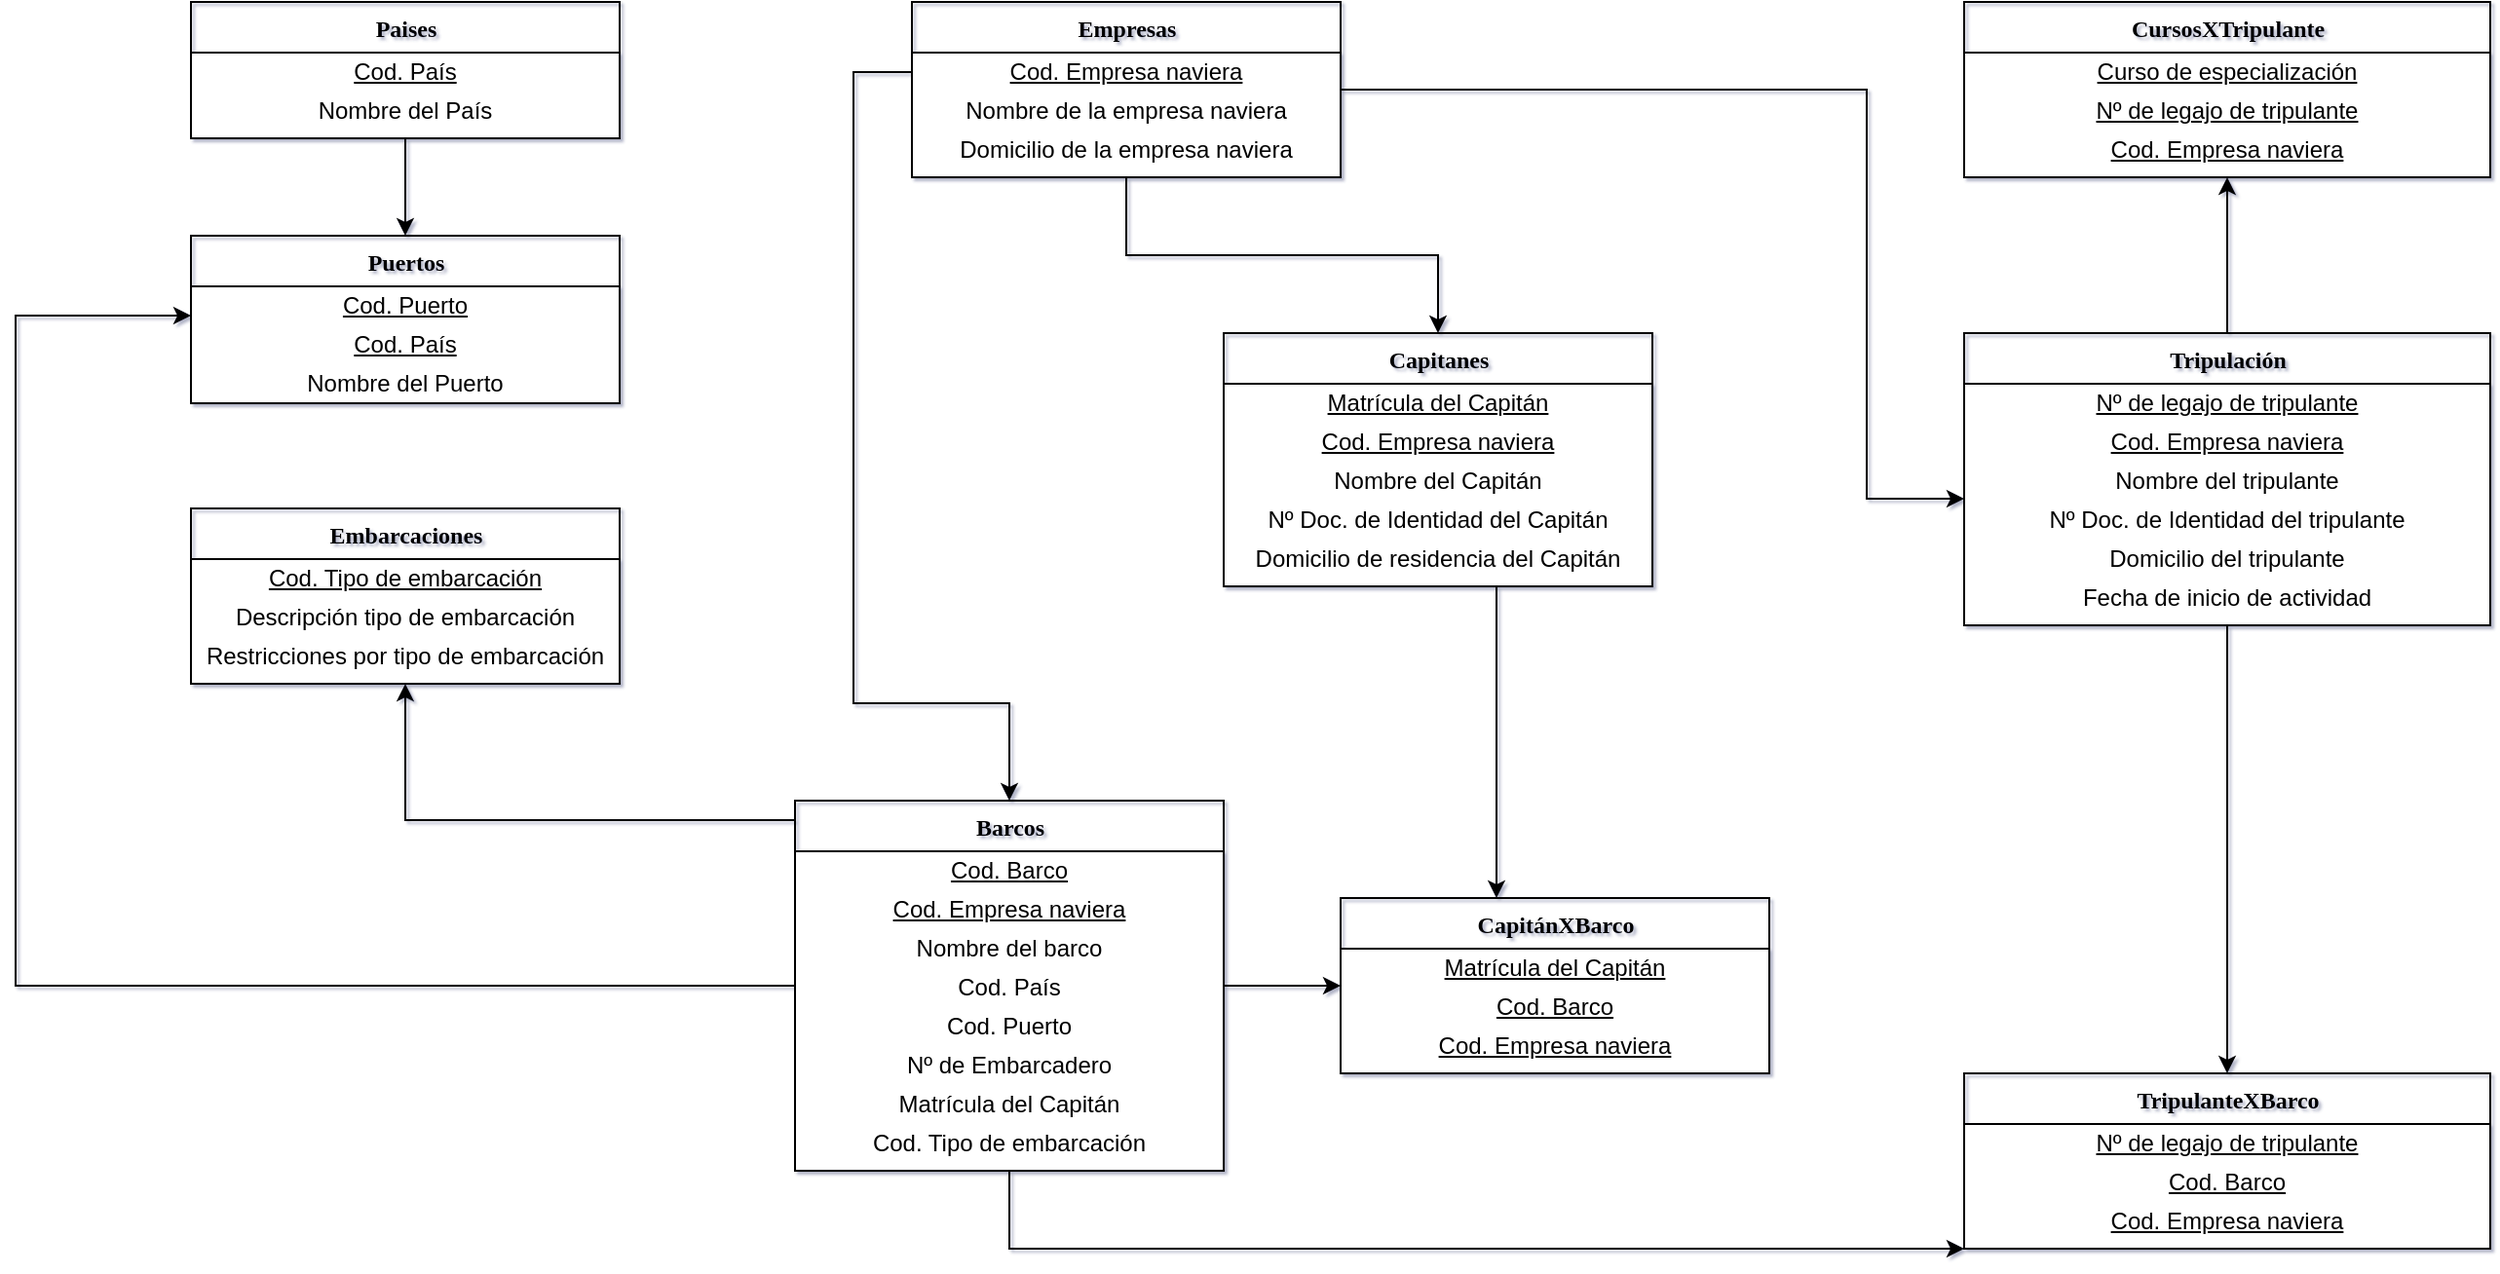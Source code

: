 <mxfile version="14.6.0" type="github">
  <diagram name="Page-1" id="9f46799a-70d6-7492-0946-bef42562c5a5">
    <mxGraphModel dx="1822" dy="1102" grid="1" gridSize="10" guides="1" tooltips="1" connect="1" arrows="1" fold="1" page="0" pageScale="1" pageWidth="1100" pageHeight="850" background="none" math="0" shadow="1">
      <root>
        <mxCell id="0" />
        <mxCell id="1" parent="0" />
        <mxCell id="zB6mvrpmHN6nT2XwH0zi-118" value="" style="edgeStyle=orthogonalEdgeStyle;rounded=0;orthogonalLoop=1;jettySize=auto;html=1;" parent="1" source="78961159f06e98e8-56" target="zB6mvrpmHN6nT2XwH0zi-104" edge="1">
          <mxGeometry relative="1" as="geometry">
            <Array as="points">
              <mxPoint x="-40" y="380" />
              <mxPoint x="-180" y="380" />
            </Array>
          </mxGeometry>
        </mxCell>
        <mxCell id="YVqhGgk2R8orw7_IlymR-1" style="edgeStyle=orthogonalEdgeStyle;rounded=0;orthogonalLoop=1;jettySize=auto;html=1;entryX=0;entryY=0.75;entryDx=0;entryDy=0;" edge="1" parent="1" source="78961159f06e98e8-56" target="zB6mvrpmHN6nT2XwH0zi-99">
          <mxGeometry relative="1" as="geometry">
            <Array as="points">
              <mxPoint x="-380" y="465" />
              <mxPoint x="-380" y="121" />
            </Array>
          </mxGeometry>
        </mxCell>
        <mxCell id="YVqhGgk2R8orw7_IlymR-30" style="edgeStyle=orthogonalEdgeStyle;rounded=0;orthogonalLoop=1;jettySize=auto;html=1;" edge="1" parent="1" source="78961159f06e98e8-56" target="YVqhGgk2R8orw7_IlymR-22">
          <mxGeometry relative="1" as="geometry" />
        </mxCell>
        <mxCell id="YVqhGgk2R8orw7_IlymR-40" style="edgeStyle=orthogonalEdgeStyle;rounded=0;orthogonalLoop=1;jettySize=auto;html=1;" edge="1" parent="1" source="78961159f06e98e8-56" target="YVqhGgk2R8orw7_IlymR-31">
          <mxGeometry relative="1" as="geometry">
            <Array as="points">
              <mxPoint x="130" y="600" />
            </Array>
          </mxGeometry>
        </mxCell>
        <mxCell id="78961159f06e98e8-56" value="Barcos" style="swimlane;html=1;fontStyle=1;align=center;verticalAlign=top;childLayout=stackLayout;horizontal=1;startSize=26;horizontalStack=0;resizeParent=1;resizeLast=0;collapsible=1;marginBottom=0;swimlaneFillColor=#ffffff;rounded=0;shadow=0;comic=0;labelBackgroundColor=none;strokeWidth=1;fillColor=none;fontFamily=Verdana;fontSize=12" parent="1" vertex="1">
          <mxGeometry x="20" y="370" width="220" height="190" as="geometry" />
        </mxCell>
        <mxCell id="zB6mvrpmHN6nT2XwH0zi-13" value="Cod. Barco" style="text;html=1;strokeColor=none;fillColor=none;align=center;verticalAlign=middle;whiteSpace=wrap;rounded=0;fontStyle=4" parent="78961159f06e98e8-56" vertex="1">
          <mxGeometry y="26" width="220" height="20" as="geometry" />
        </mxCell>
        <mxCell id="zB6mvrpmHN6nT2XwH0zi-1" value="Cod. Empresa naviera" style="text;html=1;strokeColor=none;fillColor=none;align=center;verticalAlign=middle;whiteSpace=wrap;rounded=0;fontStyle=4" parent="78961159f06e98e8-56" vertex="1">
          <mxGeometry y="46" width="220" height="20" as="geometry" />
        </mxCell>
        <mxCell id="zB6mvrpmHN6nT2XwH0zi-4" value="Nombre del barco" style="text;html=1;strokeColor=none;fillColor=none;align=center;verticalAlign=middle;whiteSpace=wrap;rounded=0;" parent="78961159f06e98e8-56" vertex="1">
          <mxGeometry y="66" width="220" height="20" as="geometry" />
        </mxCell>
        <mxCell id="zB6mvrpmHN6nT2XwH0zi-5" value="Cod. País" style="text;html=1;strokeColor=none;fillColor=none;align=center;verticalAlign=middle;whiteSpace=wrap;rounded=0;" parent="78961159f06e98e8-56" vertex="1">
          <mxGeometry y="86" width="220" height="20" as="geometry" />
        </mxCell>
        <mxCell id="zB6mvrpmHN6nT2XwH0zi-7" value="Cod. Puerto" style="text;html=1;strokeColor=none;fillColor=none;align=center;verticalAlign=middle;whiteSpace=wrap;rounded=0;" parent="78961159f06e98e8-56" vertex="1">
          <mxGeometry y="106" width="220" height="20" as="geometry" />
        </mxCell>
        <mxCell id="zB6mvrpmHN6nT2XwH0zi-9" value="Nº de Embarcadero" style="text;html=1;strokeColor=none;fillColor=none;align=center;verticalAlign=middle;whiteSpace=wrap;rounded=0;" parent="78961159f06e98e8-56" vertex="1">
          <mxGeometry y="126" width="220" height="20" as="geometry" />
        </mxCell>
        <mxCell id="zB6mvrpmHN6nT2XwH0zi-10" value="Matrícula del Capitán" style="text;html=1;strokeColor=none;fillColor=none;align=center;verticalAlign=middle;whiteSpace=wrap;rounded=0;" parent="78961159f06e98e8-56" vertex="1">
          <mxGeometry y="146" width="220" height="20" as="geometry" />
        </mxCell>
        <mxCell id="zB6mvrpmHN6nT2XwH0zi-15" value="Cod. Tipo de embarcación" style="text;html=1;strokeColor=none;fillColor=none;align=center;verticalAlign=middle;whiteSpace=wrap;rounded=0;" parent="78961159f06e98e8-56" vertex="1">
          <mxGeometry y="166" width="220" height="20" as="geometry" />
        </mxCell>
        <mxCell id="zB6mvrpmHN6nT2XwH0zi-122" style="edgeStyle=orthogonalEdgeStyle;rounded=0;orthogonalLoop=1;jettySize=auto;html=1;" parent="1" source="78961159f06e98e8-69" target="zB6mvrpmHN6nT2XwH0zi-119" edge="1">
          <mxGeometry relative="1" as="geometry" />
        </mxCell>
        <mxCell id="YVqhGgk2R8orw7_IlymR-39" value="" style="edgeStyle=orthogonalEdgeStyle;rounded=0;orthogonalLoop=1;jettySize=auto;html=1;" edge="1" parent="1" source="78961159f06e98e8-69" target="YVqhGgk2R8orw7_IlymR-31">
          <mxGeometry relative="1" as="geometry" />
        </mxCell>
        <mxCell id="78961159f06e98e8-69" value="Tripulación" style="swimlane;html=1;fontStyle=1;align=center;verticalAlign=top;childLayout=stackLayout;horizontal=1;startSize=26;horizontalStack=0;resizeParent=1;resizeLast=0;collapsible=1;marginBottom=0;swimlaneFillColor=#ffffff;rounded=0;shadow=0;comic=0;labelBackgroundColor=none;strokeWidth=1;fillColor=none;fontFamily=Verdana;fontSize=12" parent="1" vertex="1">
          <mxGeometry x="620" y="130" width="270" height="150" as="geometry" />
        </mxCell>
        <mxCell id="zB6mvrpmHN6nT2XwH0zi-24" value="Nº de legajo de tripulante" style="text;html=1;strokeColor=none;fillColor=none;align=center;verticalAlign=middle;whiteSpace=wrap;rounded=0;fontStyle=4" parent="78961159f06e98e8-69" vertex="1">
          <mxGeometry y="26" width="270" height="20" as="geometry" />
        </mxCell>
        <mxCell id="zB6mvrpmHN6nT2XwH0zi-22" value="&lt;span&gt;Cod. Empresa naviera&lt;/span&gt;" style="text;html=1;strokeColor=none;fillColor=none;align=center;verticalAlign=middle;whiteSpace=wrap;rounded=0;fontStyle=4" parent="78961159f06e98e8-69" vertex="1">
          <mxGeometry y="46" width="270" height="20" as="geometry" />
        </mxCell>
        <mxCell id="zB6mvrpmHN6nT2XwH0zi-25" value="Nombre del tripulante" style="text;html=1;strokeColor=none;fillColor=none;align=center;verticalAlign=middle;whiteSpace=wrap;rounded=0;" parent="78961159f06e98e8-69" vertex="1">
          <mxGeometry y="66" width="270" height="20" as="geometry" />
        </mxCell>
        <mxCell id="zB6mvrpmHN6nT2XwH0zi-26" value="Nº Doc. de Identidad del tripulante" style="text;html=1;strokeColor=none;fillColor=none;align=center;verticalAlign=middle;whiteSpace=wrap;rounded=0;" parent="78961159f06e98e8-69" vertex="1">
          <mxGeometry y="86" width="270" height="20" as="geometry" />
        </mxCell>
        <mxCell id="zB6mvrpmHN6nT2XwH0zi-27" value="Domicilio del tripulante" style="text;html=1;strokeColor=none;fillColor=none;align=center;verticalAlign=middle;whiteSpace=wrap;rounded=0;" parent="78961159f06e98e8-69" vertex="1">
          <mxGeometry y="106" width="270" height="20" as="geometry" />
        </mxCell>
        <mxCell id="zB6mvrpmHN6nT2XwH0zi-29" value="Fecha de inicio de actividad" style="text;html=1;strokeColor=none;fillColor=none;align=center;verticalAlign=middle;whiteSpace=wrap;rounded=0;" parent="78961159f06e98e8-69" vertex="1">
          <mxGeometry y="126" width="270" height="20" as="geometry" />
        </mxCell>
        <mxCell id="YVqhGgk2R8orw7_IlymR-17" style="edgeStyle=orthogonalEdgeStyle;rounded=0;orthogonalLoop=1;jettySize=auto;html=1;" edge="1" parent="1" source="zB6mvrpmHN6nT2XwH0zi-37" target="78961159f06e98e8-69">
          <mxGeometry relative="1" as="geometry">
            <Array as="points">
              <mxPoint x="570" y="5" />
              <mxPoint x="570" y="215" />
            </Array>
          </mxGeometry>
        </mxCell>
        <mxCell id="YVqhGgk2R8orw7_IlymR-20" style="edgeStyle=orthogonalEdgeStyle;rounded=0;orthogonalLoop=1;jettySize=auto;html=1;" edge="1" parent="1" source="zB6mvrpmHN6nT2XwH0zi-37" target="zB6mvrpmHN6nT2XwH0zi-132">
          <mxGeometry relative="1" as="geometry" />
        </mxCell>
        <mxCell id="zB6mvrpmHN6nT2XwH0zi-37" value="Empresas" style="swimlane;html=1;fontStyle=1;align=center;verticalAlign=top;childLayout=stackLayout;horizontal=1;startSize=26;horizontalStack=0;resizeParent=1;resizeLast=0;collapsible=1;marginBottom=0;swimlaneFillColor=#ffffff;rounded=0;shadow=0;comic=0;labelBackgroundColor=none;strokeWidth=1;fillColor=none;fontFamily=Verdana;fontSize=12" parent="1" vertex="1">
          <mxGeometry x="80" y="-40" width="220" height="90" as="geometry" />
        </mxCell>
        <mxCell id="zB6mvrpmHN6nT2XwH0zi-38" value="Cod. Empresa naviera" style="text;html=1;strokeColor=none;fillColor=none;align=center;verticalAlign=middle;whiteSpace=wrap;rounded=0;fontStyle=4" parent="zB6mvrpmHN6nT2XwH0zi-37" vertex="1">
          <mxGeometry y="26" width="220" height="20" as="geometry" />
        </mxCell>
        <mxCell id="zB6mvrpmHN6nT2XwH0zi-40" value="Nombre de la empresa naviera" style="text;html=1;strokeColor=none;fillColor=none;align=center;verticalAlign=middle;whiteSpace=wrap;rounded=0;" parent="zB6mvrpmHN6nT2XwH0zi-37" vertex="1">
          <mxGeometry y="46" width="220" height="20" as="geometry" />
        </mxCell>
        <mxCell id="zB6mvrpmHN6nT2XwH0zi-41" value="Domicilio de la empresa naviera" style="text;html=1;strokeColor=none;fillColor=none;align=center;verticalAlign=middle;whiteSpace=wrap;rounded=0;" parent="zB6mvrpmHN6nT2XwH0zi-37" vertex="1">
          <mxGeometry y="66" width="220" height="20" as="geometry" />
        </mxCell>
        <mxCell id="zB6mvrpmHN6nT2XwH0zi-101" value="" style="edgeStyle=orthogonalEdgeStyle;rounded=0;orthogonalLoop=1;jettySize=auto;html=1;" parent="1" source="zB6mvrpmHN6nT2XwH0zi-80" target="zB6mvrpmHN6nT2XwH0zi-98" edge="1">
          <mxGeometry relative="1" as="geometry" />
        </mxCell>
        <mxCell id="zB6mvrpmHN6nT2XwH0zi-80" value="Paises" style="swimlane;html=1;fontStyle=1;align=center;verticalAlign=top;childLayout=stackLayout;horizontal=1;startSize=26;horizontalStack=0;resizeParent=1;resizeLast=0;collapsible=1;marginBottom=0;swimlaneFillColor=#ffffff;rounded=0;shadow=0;comic=0;labelBackgroundColor=none;strokeWidth=1;fillColor=none;fontFamily=Verdana;fontSize=12" parent="1" vertex="1">
          <mxGeometry x="-290" y="-40" width="220" height="70" as="geometry" />
        </mxCell>
        <mxCell id="zB6mvrpmHN6nT2XwH0zi-84" value="Cod. País" style="text;html=1;strokeColor=none;fillColor=none;align=center;verticalAlign=middle;whiteSpace=wrap;rounded=0;fontStyle=4" parent="zB6mvrpmHN6nT2XwH0zi-80" vertex="1">
          <mxGeometry y="26" width="220" height="20" as="geometry" />
        </mxCell>
        <mxCell id="zB6mvrpmHN6nT2XwH0zi-85" value="Nombre del País" style="text;html=1;strokeColor=none;fillColor=none;align=center;verticalAlign=middle;whiteSpace=wrap;rounded=0;" parent="zB6mvrpmHN6nT2XwH0zi-80" vertex="1">
          <mxGeometry y="46" width="220" height="20" as="geometry" />
        </mxCell>
        <mxCell id="zB6mvrpmHN6nT2XwH0zi-98" value="Puertos" style="swimlane;html=1;fontStyle=1;align=center;verticalAlign=top;childLayout=stackLayout;horizontal=1;startSize=26;horizontalStack=0;resizeParent=1;resizeLast=0;collapsible=1;marginBottom=0;swimlaneFillColor=#ffffff;rounded=0;shadow=0;comic=0;labelBackgroundColor=none;strokeWidth=1;fillColor=none;fontFamily=Verdana;fontSize=12" parent="1" vertex="1">
          <mxGeometry x="-290" y="80" width="220" height="86" as="geometry" />
        </mxCell>
        <mxCell id="zB6mvrpmHN6nT2XwH0zi-99" value="Cod. Puerto" style="text;html=1;strokeColor=none;fillColor=none;align=center;verticalAlign=middle;whiteSpace=wrap;rounded=0;fontStyle=4" parent="zB6mvrpmHN6nT2XwH0zi-98" vertex="1">
          <mxGeometry y="26" width="220" height="20" as="geometry" />
        </mxCell>
        <mxCell id="zB6mvrpmHN6nT2XwH0zi-103" value="Cod. País" style="text;html=1;strokeColor=none;fillColor=none;align=center;verticalAlign=middle;whiteSpace=wrap;rounded=0;fontStyle=4" parent="zB6mvrpmHN6nT2XwH0zi-98" vertex="1">
          <mxGeometry y="46" width="220" height="20" as="geometry" />
        </mxCell>
        <mxCell id="zB6mvrpmHN6nT2XwH0zi-102" value="Nombre del Puerto" style="text;html=1;strokeColor=none;fillColor=none;align=center;verticalAlign=middle;whiteSpace=wrap;rounded=0;" parent="zB6mvrpmHN6nT2XwH0zi-98" vertex="1">
          <mxGeometry y="66" width="220" height="20" as="geometry" />
        </mxCell>
        <mxCell id="zB6mvrpmHN6nT2XwH0zi-104" value="Embarcaciones" style="swimlane;html=1;fontStyle=1;align=center;verticalAlign=top;childLayout=stackLayout;horizontal=1;startSize=26;horizontalStack=0;resizeParent=1;resizeLast=0;collapsible=1;marginBottom=0;swimlaneFillColor=#ffffff;rounded=0;shadow=0;comic=0;labelBackgroundColor=none;strokeWidth=1;fillColor=none;fontFamily=Verdana;fontSize=12" parent="1" vertex="1">
          <mxGeometry x="-290" y="220" width="220" height="90" as="geometry" />
        </mxCell>
        <mxCell id="zB6mvrpmHN6nT2XwH0zi-115" value="Cod. Tipo de embarcación" style="text;html=1;strokeColor=none;fillColor=none;align=center;verticalAlign=middle;whiteSpace=wrap;rounded=0;fontStyle=4" parent="zB6mvrpmHN6nT2XwH0zi-104" vertex="1">
          <mxGeometry y="26" width="220" height="20" as="geometry" />
        </mxCell>
        <mxCell id="zB6mvrpmHN6nT2XwH0zi-116" value="Descripción tipo de embarcación" style="text;html=1;strokeColor=none;fillColor=none;align=center;verticalAlign=middle;whiteSpace=wrap;rounded=0;" parent="zB6mvrpmHN6nT2XwH0zi-104" vertex="1">
          <mxGeometry y="46" width="220" height="20" as="geometry" />
        </mxCell>
        <mxCell id="zB6mvrpmHN6nT2XwH0zi-117" value="Restricciones por tipo de embarcación" style="text;html=1;strokeColor=none;fillColor=none;align=center;verticalAlign=middle;whiteSpace=wrap;rounded=0;" parent="zB6mvrpmHN6nT2XwH0zi-104" vertex="1">
          <mxGeometry y="66" width="220" height="20" as="geometry" />
        </mxCell>
        <mxCell id="zB6mvrpmHN6nT2XwH0zi-119" value="CursosXTripulante" style="swimlane;html=1;fontStyle=1;align=center;verticalAlign=top;childLayout=stackLayout;horizontal=1;startSize=26;horizontalStack=0;resizeParent=1;resizeLast=0;collapsible=1;marginBottom=0;swimlaneFillColor=#ffffff;rounded=0;shadow=0;comic=0;labelBackgroundColor=none;strokeWidth=1;fillColor=none;fontFamily=Verdana;fontSize=12" parent="1" vertex="1">
          <mxGeometry x="620" y="-40" width="270" height="90" as="geometry" />
        </mxCell>
        <mxCell id="zB6mvrpmHN6nT2XwH0zi-121" value="&lt;span&gt;Curso de especialización&lt;/span&gt;" style="text;html=1;strokeColor=none;fillColor=none;align=center;verticalAlign=middle;whiteSpace=wrap;rounded=0;fontStyle=4" parent="zB6mvrpmHN6nT2XwH0zi-119" vertex="1">
          <mxGeometry y="26" width="270" height="20" as="geometry" />
        </mxCell>
        <mxCell id="zB6mvrpmHN6nT2XwH0zi-120" value="Nº de legajo de tripulante" style="text;html=1;strokeColor=none;fillColor=none;align=center;verticalAlign=middle;whiteSpace=wrap;rounded=0;fontStyle=4" parent="zB6mvrpmHN6nT2XwH0zi-119" vertex="1">
          <mxGeometry y="46" width="270" height="20" as="geometry" />
        </mxCell>
        <mxCell id="zB6mvrpmHN6nT2XwH0zi-145" value="Cod. Empresa naviera" style="text;html=1;strokeColor=none;fillColor=none;align=center;verticalAlign=middle;whiteSpace=wrap;rounded=0;fontStyle=4" parent="zB6mvrpmHN6nT2XwH0zi-119" vertex="1">
          <mxGeometry y="66" width="270" height="20" as="geometry" />
        </mxCell>
        <mxCell id="YVqhGgk2R8orw7_IlymR-29" value="" style="edgeStyle=orthogonalEdgeStyle;rounded=0;orthogonalLoop=1;jettySize=auto;html=1;" edge="1" parent="1" source="zB6mvrpmHN6nT2XwH0zi-132" target="YVqhGgk2R8orw7_IlymR-22">
          <mxGeometry relative="1" as="geometry">
            <Array as="points">
              <mxPoint x="380" y="350" />
              <mxPoint x="380" y="350" />
            </Array>
          </mxGeometry>
        </mxCell>
        <mxCell id="zB6mvrpmHN6nT2XwH0zi-132" value="Capitanes" style="swimlane;html=1;fontStyle=1;align=center;verticalAlign=top;childLayout=stackLayout;horizontal=1;startSize=26;horizontalStack=0;resizeParent=1;resizeLast=0;collapsible=1;marginBottom=0;swimlaneFillColor=#ffffff;rounded=0;shadow=0;comic=0;labelBackgroundColor=none;strokeWidth=1;fillColor=none;fontFamily=Verdana;fontSize=12" parent="1" vertex="1">
          <mxGeometry x="240" y="130" width="220" height="130" as="geometry" />
        </mxCell>
        <mxCell id="zB6mvrpmHN6nT2XwH0zi-139" value="Matrícula del Capitán" style="text;html=1;strokeColor=none;fillColor=none;align=center;verticalAlign=middle;whiteSpace=wrap;rounded=0;fontStyle=4" parent="zB6mvrpmHN6nT2XwH0zi-132" vertex="1">
          <mxGeometry y="26" width="220" height="20" as="geometry" />
        </mxCell>
        <mxCell id="zB6mvrpmHN6nT2XwH0zi-134" value="Cod. Empresa naviera" style="text;html=1;strokeColor=none;fillColor=none;align=center;verticalAlign=middle;whiteSpace=wrap;rounded=0;fontStyle=4" parent="zB6mvrpmHN6nT2XwH0zi-132" vertex="1">
          <mxGeometry y="46" width="220" height="20" as="geometry" />
        </mxCell>
        <mxCell id="zB6mvrpmHN6nT2XwH0zi-140" value="Nombre del Capitán" style="text;html=1;strokeColor=none;fillColor=none;align=center;verticalAlign=middle;whiteSpace=wrap;rounded=0;" parent="zB6mvrpmHN6nT2XwH0zi-132" vertex="1">
          <mxGeometry y="66" width="220" height="20" as="geometry" />
        </mxCell>
        <mxCell id="zB6mvrpmHN6nT2XwH0zi-141" value="Nº Doc. de Identidad del Capitán" style="text;html=1;strokeColor=none;fillColor=none;align=center;verticalAlign=middle;whiteSpace=wrap;rounded=0;" parent="zB6mvrpmHN6nT2XwH0zi-132" vertex="1">
          <mxGeometry y="86" width="220" height="20" as="geometry" />
        </mxCell>
        <mxCell id="zB6mvrpmHN6nT2XwH0zi-142" value="Domicilio de residencia del Capitán" style="text;html=1;strokeColor=none;fillColor=none;align=center;verticalAlign=middle;whiteSpace=wrap;rounded=0;" parent="zB6mvrpmHN6nT2XwH0zi-132" vertex="1">
          <mxGeometry y="106" width="220" height="20" as="geometry" />
        </mxCell>
        <mxCell id="YVqhGgk2R8orw7_IlymR-21" style="edgeStyle=orthogonalEdgeStyle;rounded=0;orthogonalLoop=1;jettySize=auto;html=1;" edge="1" parent="1" source="zB6mvrpmHN6nT2XwH0zi-38" target="78961159f06e98e8-56">
          <mxGeometry relative="1" as="geometry">
            <Array as="points">
              <mxPoint x="50" y="-4" />
              <mxPoint x="50" y="320" />
              <mxPoint x="130" y="320" />
            </Array>
          </mxGeometry>
        </mxCell>
        <mxCell id="YVqhGgk2R8orw7_IlymR-22" value="CapitánXBarco" style="swimlane;html=1;fontStyle=1;align=center;verticalAlign=top;childLayout=stackLayout;horizontal=1;startSize=26;horizontalStack=0;resizeParent=1;resizeLast=0;collapsible=1;marginBottom=0;swimlaneFillColor=#ffffff;rounded=0;shadow=0;comic=0;labelBackgroundColor=none;strokeWidth=1;fillColor=none;fontFamily=Verdana;fontSize=12" vertex="1" parent="1">
          <mxGeometry x="300" y="420" width="220" height="90" as="geometry" />
        </mxCell>
        <mxCell id="YVqhGgk2R8orw7_IlymR-23" value="Matrícula del Capitán" style="text;html=1;strokeColor=none;fillColor=none;align=center;verticalAlign=middle;whiteSpace=wrap;rounded=0;fontStyle=4" vertex="1" parent="YVqhGgk2R8orw7_IlymR-22">
          <mxGeometry y="26" width="220" height="20" as="geometry" />
        </mxCell>
        <mxCell id="YVqhGgk2R8orw7_IlymR-24" value="Cod. Barco" style="text;html=1;strokeColor=none;fillColor=none;align=center;verticalAlign=middle;whiteSpace=wrap;rounded=0;fontStyle=4" vertex="1" parent="YVqhGgk2R8orw7_IlymR-22">
          <mxGeometry y="46" width="220" height="20" as="geometry" />
        </mxCell>
        <mxCell id="YVqhGgk2R8orw7_IlymR-25" value="Cod. Empresa naviera" style="text;html=1;strokeColor=none;fillColor=none;align=center;verticalAlign=middle;whiteSpace=wrap;rounded=0;fontStyle=4" vertex="1" parent="YVqhGgk2R8orw7_IlymR-22">
          <mxGeometry y="66" width="220" height="20" as="geometry" />
        </mxCell>
        <mxCell id="YVqhGgk2R8orw7_IlymR-31" value="TripulanteXBarco" style="swimlane;html=1;fontStyle=1;align=center;verticalAlign=top;childLayout=stackLayout;horizontal=1;startSize=26;horizontalStack=0;resizeParent=1;resizeLast=0;collapsible=1;marginBottom=0;swimlaneFillColor=#ffffff;rounded=0;shadow=0;comic=0;labelBackgroundColor=none;strokeWidth=1;fillColor=none;fontFamily=Verdana;fontSize=12" vertex="1" parent="1">
          <mxGeometry x="620" y="510" width="270" height="90" as="geometry" />
        </mxCell>
        <mxCell id="YVqhGgk2R8orw7_IlymR-32" value="Nº de legajo de tripulante" style="text;html=1;strokeColor=none;fillColor=none;align=center;verticalAlign=middle;whiteSpace=wrap;rounded=0;fontStyle=4" vertex="1" parent="YVqhGgk2R8orw7_IlymR-31">
          <mxGeometry y="26" width="270" height="20" as="geometry" />
        </mxCell>
        <mxCell id="YVqhGgk2R8orw7_IlymR-33" value="&lt;span&gt;Cod. Barco&lt;/span&gt;" style="text;html=1;strokeColor=none;fillColor=none;align=center;verticalAlign=middle;whiteSpace=wrap;rounded=0;fontStyle=4" vertex="1" parent="YVqhGgk2R8orw7_IlymR-31">
          <mxGeometry y="46" width="270" height="20" as="geometry" />
        </mxCell>
        <mxCell id="YVqhGgk2R8orw7_IlymR-34" value="&lt;span&gt;Cod. Empresa naviera&lt;/span&gt;" style="text;html=1;strokeColor=none;fillColor=none;align=center;verticalAlign=middle;whiteSpace=wrap;rounded=0;fontStyle=4" vertex="1" parent="YVqhGgk2R8orw7_IlymR-31">
          <mxGeometry y="66" width="270" height="20" as="geometry" />
        </mxCell>
      </root>
    </mxGraphModel>
  </diagram>
</mxfile>
